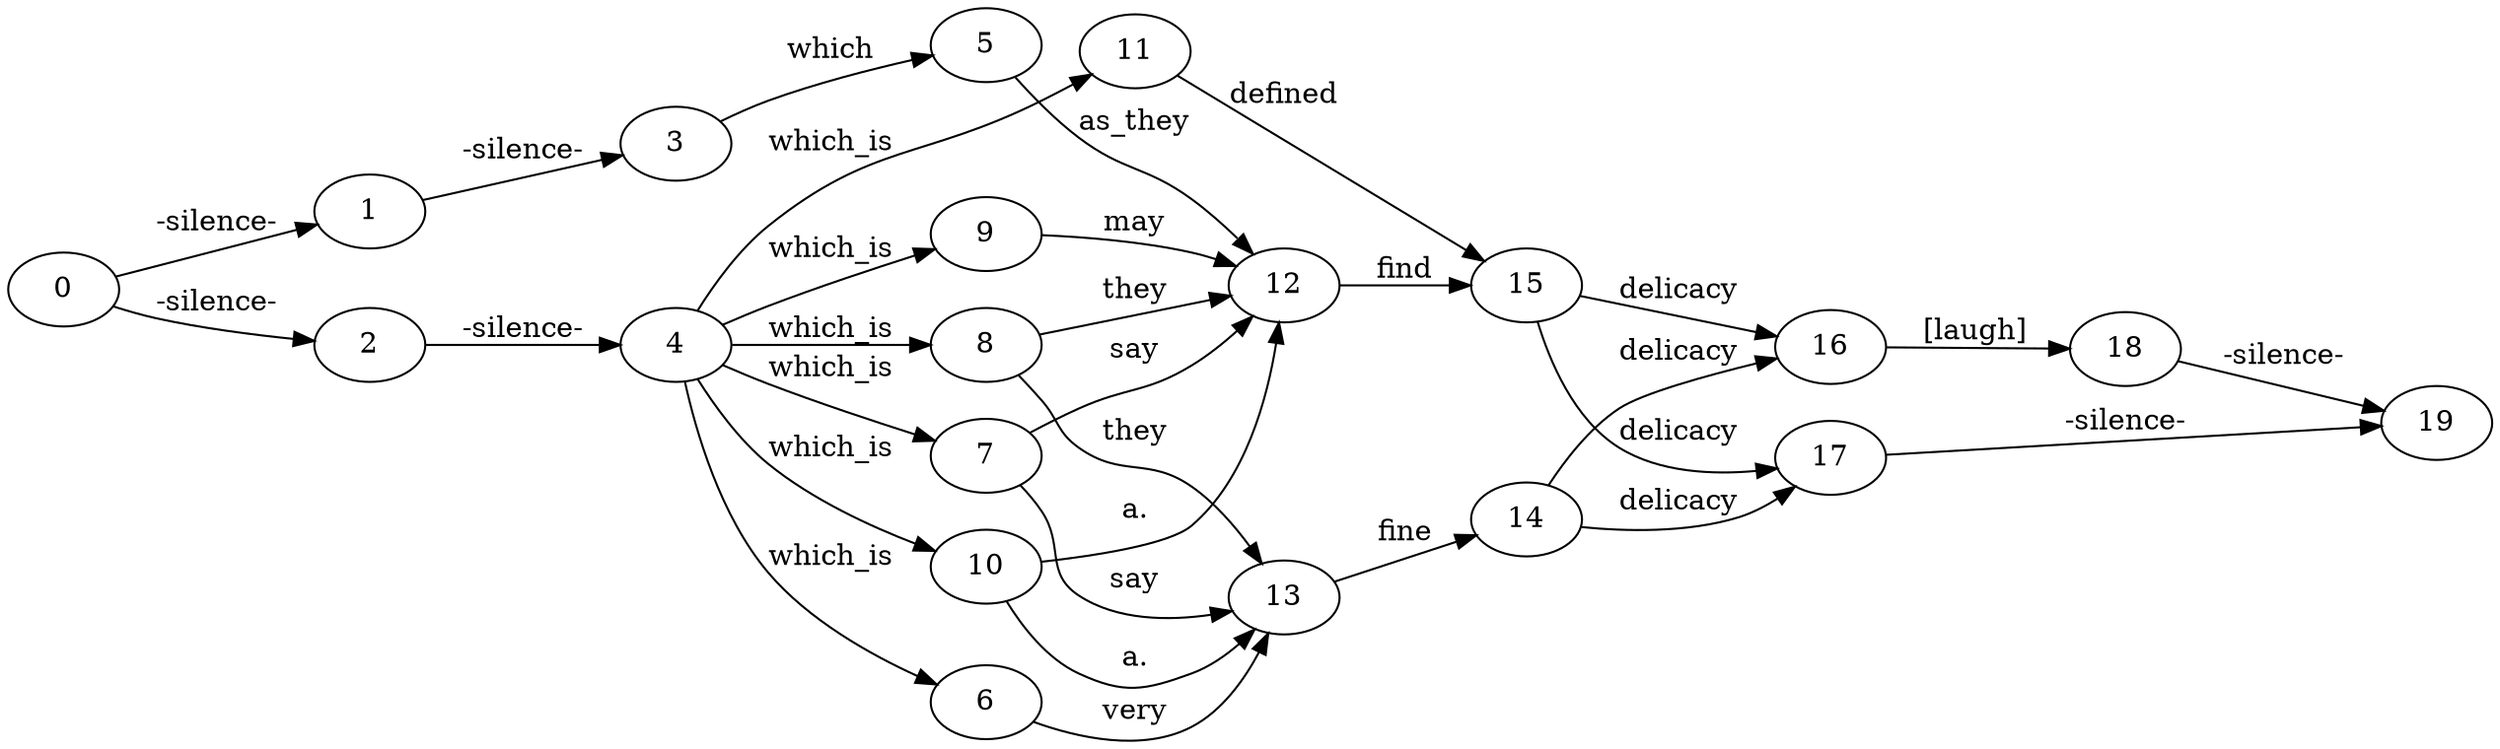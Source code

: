digraph g {
  rankdir="LR"
  0 -> 1 [label = "-silence-"]
  0 -> 2 [label = "-silence-"]
  1 -> 3 [label = "-silence-"]
  2 -> 4 [label = "-silence-"]
  3 -> 5 [label = "which"]
  4 -> 6 [label = "which_is"]
  4 -> 7 [label = "which_is"]
  4 -> 8 [label = "which_is"]
  4 -> 9 [label = "which_is"]
  4 -> 10 [label = "which_is"]
  4 -> 11 [label = "which_is"]
  5 -> 12 [label = "as_they"]
  6 -> 13 [label = "very"]
  7 -> 12 [label = "say"]
  7 -> 13 [label = "say"]
  8 -> 12 [label = "they"]
  8 -> 13 [label = "they"]
  9 -> 12 [label = "may"]
  10 -> 12 [label = "a."]
  10 -> 13 [label = "a."]
  11 -> 15 [label = "defined"]
  12 -> 15 [label = "find"]
  13 -> 14 [label = "fine"]
  14 -> 16 [label = "delicacy"]
  14 -> 17 [label = "delicacy"]
  15 -> 16 [label = "delicacy"]
  15 -> 17 [label = "delicacy"]
  16 -> 18 [label = "[laugh]"]
  17 -> 19 [label = "-silence-"]
  18 -> 19 [label = "-silence-"]
}
